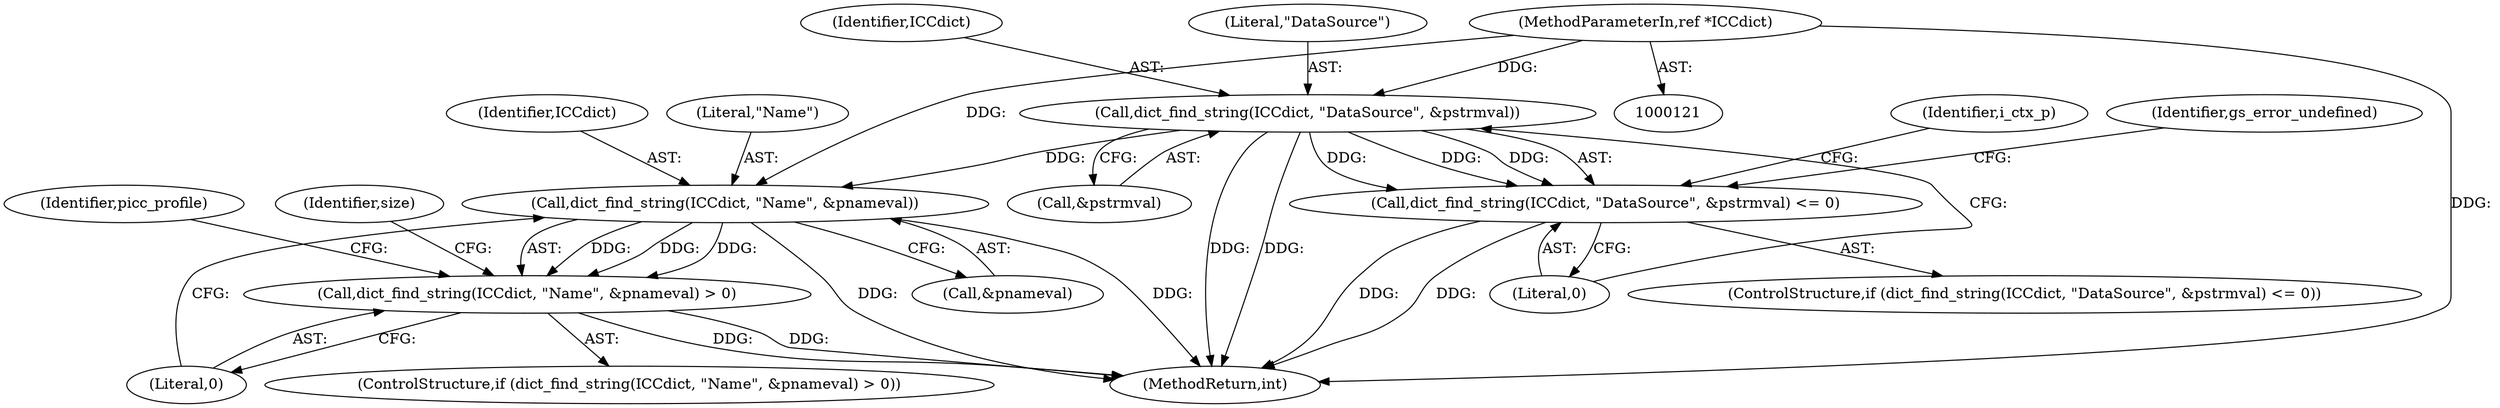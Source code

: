 digraph "0_ghostscript_67d760ab775dae4efe803b5944b0439aa3c0b04a@pointer" {
"1000124" [label="(MethodParameterIn,ref *ICCdict)"];
"1000149" [label="(Call,dict_find_string(ICCdict, \"DataSource\", &pstrmval))"];
"1000148" [label="(Call,dict_find_string(ICCdict, \"DataSource\", &pstrmval) <= 0)"];
"1000179" [label="(Call,dict_find_string(ICCdict, \"Name\", &pnameval))"];
"1000178" [label="(Call,dict_find_string(ICCdict, \"Name\", &pnameval) > 0)"];
"1000258" [label="(Identifier,picc_profile)"];
"1000124" [label="(MethodParameterIn,ref *ICCdict)"];
"1000177" [label="(ControlStructure,if (dict_find_string(ICCdict, \"Name\", &pnameval) > 0))"];
"1000156" [label="(Identifier,gs_error_undefined)"];
"1000585" [label="(MethodReturn,int)"];
"1000150" [label="(Identifier,ICCdict)"];
"1000184" [label="(Literal,0)"];
"1000152" [label="(Call,&pstrmval)"];
"1000182" [label="(Call,&pnameval)"];
"1000178" [label="(Call,dict_find_string(ICCdict, \"Name\", &pnameval) > 0)"];
"1000158" [label="(Identifier,i_ctx_p)"];
"1000148" [label="(Call,dict_find_string(ICCdict, \"DataSource\", &pstrmval) <= 0)"];
"1000180" [label="(Identifier,ICCdict)"];
"1000149" [label="(Call,dict_find_string(ICCdict, \"DataSource\", &pstrmval))"];
"1000154" [label="(Literal,0)"];
"1000188" [label="(Identifier,size)"];
"1000147" [label="(ControlStructure,if (dict_find_string(ICCdict, \"DataSource\", &pstrmval) <= 0))"];
"1000179" [label="(Call,dict_find_string(ICCdict, \"Name\", &pnameval))"];
"1000181" [label="(Literal,\"Name\")"];
"1000151" [label="(Literal,\"DataSource\")"];
"1000124" -> "1000121"  [label="AST: "];
"1000124" -> "1000585"  [label="DDG: "];
"1000124" -> "1000149"  [label="DDG: "];
"1000124" -> "1000179"  [label="DDG: "];
"1000149" -> "1000148"  [label="AST: "];
"1000149" -> "1000152"  [label="CFG: "];
"1000150" -> "1000149"  [label="AST: "];
"1000151" -> "1000149"  [label="AST: "];
"1000152" -> "1000149"  [label="AST: "];
"1000154" -> "1000149"  [label="CFG: "];
"1000149" -> "1000585"  [label="DDG: "];
"1000149" -> "1000585"  [label="DDG: "];
"1000149" -> "1000148"  [label="DDG: "];
"1000149" -> "1000148"  [label="DDG: "];
"1000149" -> "1000148"  [label="DDG: "];
"1000149" -> "1000179"  [label="DDG: "];
"1000148" -> "1000147"  [label="AST: "];
"1000148" -> "1000154"  [label="CFG: "];
"1000154" -> "1000148"  [label="AST: "];
"1000156" -> "1000148"  [label="CFG: "];
"1000158" -> "1000148"  [label="CFG: "];
"1000148" -> "1000585"  [label="DDG: "];
"1000148" -> "1000585"  [label="DDG: "];
"1000179" -> "1000178"  [label="AST: "];
"1000179" -> "1000182"  [label="CFG: "];
"1000180" -> "1000179"  [label="AST: "];
"1000181" -> "1000179"  [label="AST: "];
"1000182" -> "1000179"  [label="AST: "];
"1000184" -> "1000179"  [label="CFG: "];
"1000179" -> "1000585"  [label="DDG: "];
"1000179" -> "1000585"  [label="DDG: "];
"1000179" -> "1000178"  [label="DDG: "];
"1000179" -> "1000178"  [label="DDG: "];
"1000179" -> "1000178"  [label="DDG: "];
"1000178" -> "1000177"  [label="AST: "];
"1000178" -> "1000184"  [label="CFG: "];
"1000184" -> "1000178"  [label="AST: "];
"1000188" -> "1000178"  [label="CFG: "];
"1000258" -> "1000178"  [label="CFG: "];
"1000178" -> "1000585"  [label="DDG: "];
"1000178" -> "1000585"  [label="DDG: "];
}

